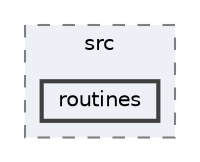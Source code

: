 digraph "env/lib/python3.12/site-packages/numpy/f2py/tests/src/routines"
{
 // LATEX_PDF_SIZE
  bgcolor="transparent";
  edge [fontname=Helvetica,fontsize=10,labelfontname=Helvetica,labelfontsize=10];
  node [fontname=Helvetica,fontsize=10,shape=box,height=0.2,width=0.4];
  compound=true
  subgraph clusterdir_7ce1ec0de770245b549e74d5a587d6dd {
    graph [ bgcolor="#edf0f7", pencolor="grey50", label="src", fontname=Helvetica,fontsize=10 style="filled,dashed", URL="dir_7ce1ec0de770245b549e74d5a587d6dd.html",tooltip=""]
  dir_243cec475640981d9741aaf3db6f0987 [label="routines", fillcolor="#edf0f7", color="grey25", style="filled,bold", URL="dir_243cec475640981d9741aaf3db6f0987.html",tooltip=""];
  }
}
